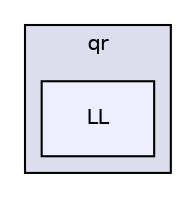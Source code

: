 digraph "libs/lapack-3.6.0/SRC/VARIANTS/qr/LL" {
  compound=true
  node [ fontsize="10", fontname="Helvetica"];
  edge [ labelfontsize="10", labelfontname="Helvetica"];
  subgraph clusterdir_68a033b02755f122acc63a198fea9538 {
    graph [ bgcolor="#ddddee", pencolor="black", label="qr" fontname="Helvetica", fontsize="10", URL="dir_68a033b02755f122acc63a198fea9538.html"]
  dir_9c01c4ddcf88513774698da8263de2af [shape=box, label="LL", style="filled", fillcolor="#eeeeff", pencolor="black", URL="dir_9c01c4ddcf88513774698da8263de2af.html"];
  }
}
